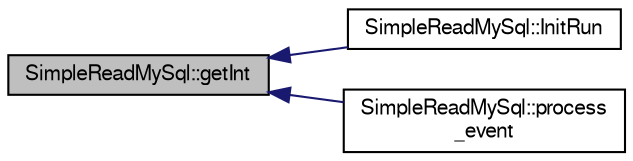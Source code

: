 digraph "SimpleReadMySql::getInt"
{
  bgcolor="transparent";
  edge [fontname="FreeSans",fontsize="10",labelfontname="FreeSans",labelfontsize="10"];
  node [fontname="FreeSans",fontsize="10",shape=record];
  rankdir="LR";
  Node1 [label="SimpleReadMySql::getInt",height=0.2,width=0.4,color="black", fillcolor="grey75", style="filled" fontcolor="black"];
  Node1 -> Node2 [dir="back",color="midnightblue",fontsize="10",style="solid",fontname="FreeSans"];
  Node2 [label="SimpleReadMySql::InitRun",height=0.2,width=0.4,color="black",URL="$d0/d68/classSimpleReadMySql.html#ace02cda93f92690611b99f9bb06a677c"];
  Node1 -> Node3 [dir="back",color="midnightblue",fontsize="10",style="solid",fontname="FreeSans"];
  Node3 [label="SimpleReadMySql::process\l_event",height=0.2,width=0.4,color="black",URL="$d0/d68/classSimpleReadMySql.html#a80b8383438a4d0c279abec571ba39f84"];
}
